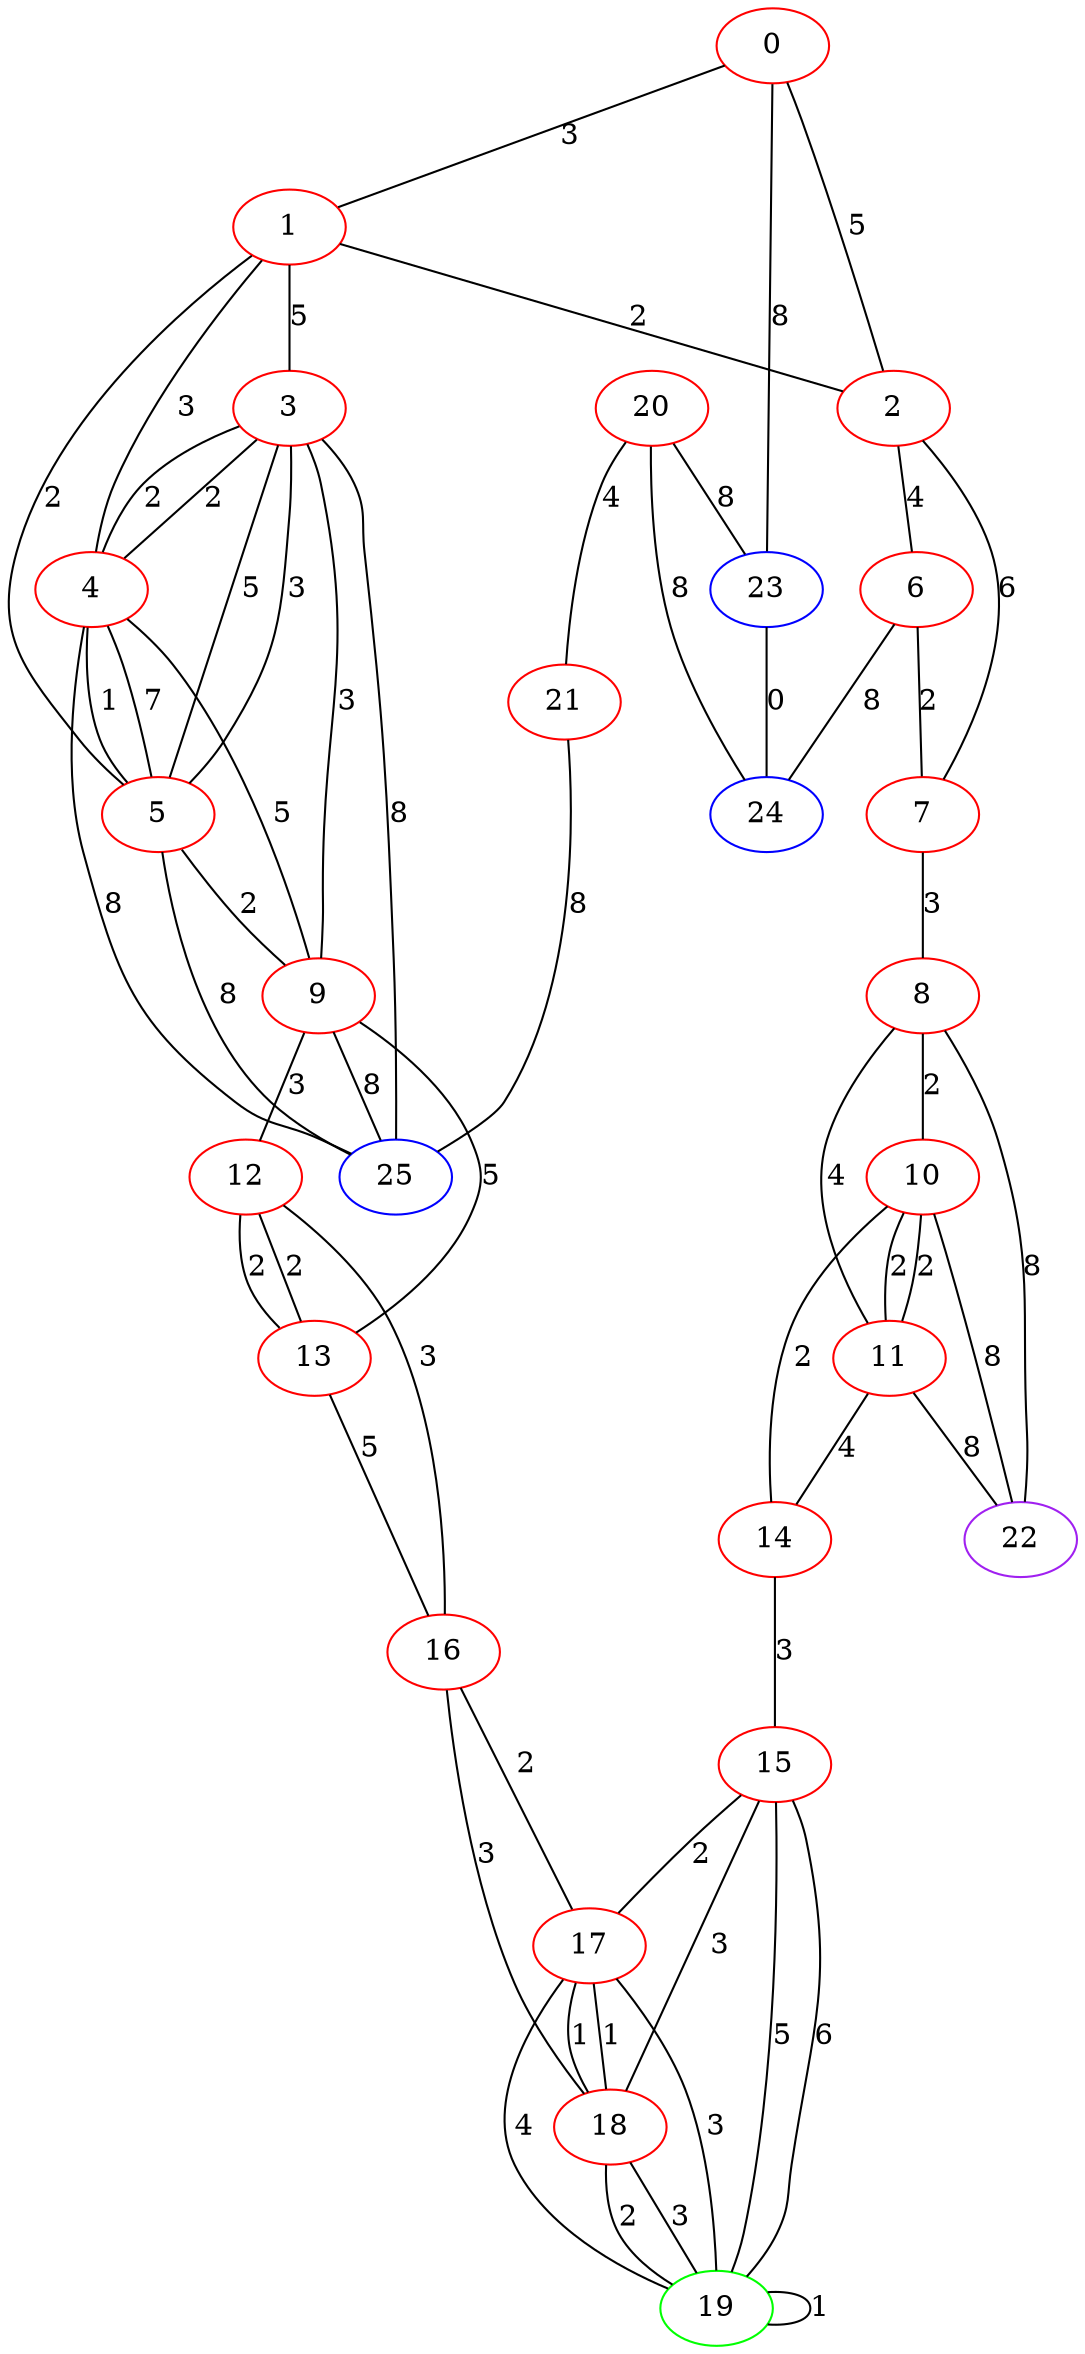 graph "" {
0 [color=red, weight=1];
1 [color=red, weight=1];
2 [color=red, weight=1];
3 [color=red, weight=1];
4 [color=red, weight=1];
5 [color=red, weight=1];
6 [color=red, weight=1];
7 [color=red, weight=1];
8 [color=red, weight=1];
9 [color=red, weight=1];
10 [color=red, weight=1];
11 [color=red, weight=1];
12 [color=red, weight=1];
13 [color=red, weight=1];
14 [color=red, weight=1];
15 [color=red, weight=1];
16 [color=red, weight=1];
17 [color=red, weight=1];
18 [color=red, weight=1];
19 [color=green, weight=2];
20 [color=red, weight=1];
21 [color=red, weight=1];
22 [color=purple, weight=4];
23 [color=blue, weight=3];
24 [color=blue, weight=3];
25 [color=blue, weight=3];
0 -- 1  [key=0, label=3];
0 -- 2  [key=0, label=5];
0 -- 23  [key=0, label=8];
1 -- 2  [key=0, label=2];
1 -- 3  [key=0, label=5];
1 -- 4  [key=0, label=3];
1 -- 5  [key=0, label=2];
2 -- 6  [key=0, label=4];
2 -- 7  [key=0, label=6];
3 -- 9  [key=0, label=3];
3 -- 25  [key=0, label=8];
3 -- 4  [key=0, label=2];
3 -- 4  [key=1, label=2];
3 -- 5  [key=0, label=5];
3 -- 5  [key=1, label=3];
4 -- 9  [key=0, label=5];
4 -- 25  [key=0, label=8];
4 -- 5  [key=0, label=7];
4 -- 5  [key=1, label=1];
5 -- 9  [key=0, label=2];
5 -- 25  [key=0, label=8];
6 -- 24  [key=0, label=8];
6 -- 7  [key=0, label=2];
7 -- 8  [key=0, label=3];
8 -- 10  [key=0, label=2];
8 -- 11  [key=0, label=4];
8 -- 22  [key=0, label=8];
9 -- 12  [key=0, label=3];
9 -- 13  [key=0, label=5];
9 -- 25  [key=0, label=8];
10 -- 11  [key=0, label=2];
10 -- 11  [key=1, label=2];
10 -- 22  [key=0, label=8];
10 -- 14  [key=0, label=2];
11 -- 22  [key=0, label=8];
11 -- 14  [key=0, label=4];
12 -- 16  [key=0, label=3];
12 -- 13  [key=0, label=2];
12 -- 13  [key=1, label=2];
13 -- 16  [key=0, label=5];
14 -- 15  [key=0, label=3];
15 -- 17  [key=0, label=2];
15 -- 18  [key=0, label=3];
15 -- 19  [key=0, label=5];
15 -- 19  [key=1, label=6];
16 -- 17  [key=0, label=2];
16 -- 18  [key=0, label=3];
17 -- 18  [key=0, label=1];
17 -- 18  [key=1, label=1];
17 -- 19  [key=0, label=3];
17 -- 19  [key=1, label=4];
18 -- 19  [key=0, label=2];
18 -- 19  [key=1, label=3];
19 -- 19  [key=0, label=1];
20 -- 24  [key=0, label=8];
20 -- 21  [key=0, label=4];
20 -- 23  [key=0, label=8];
21 -- 25  [key=0, label=8];
23 -- 24  [key=0, label=0];
}
